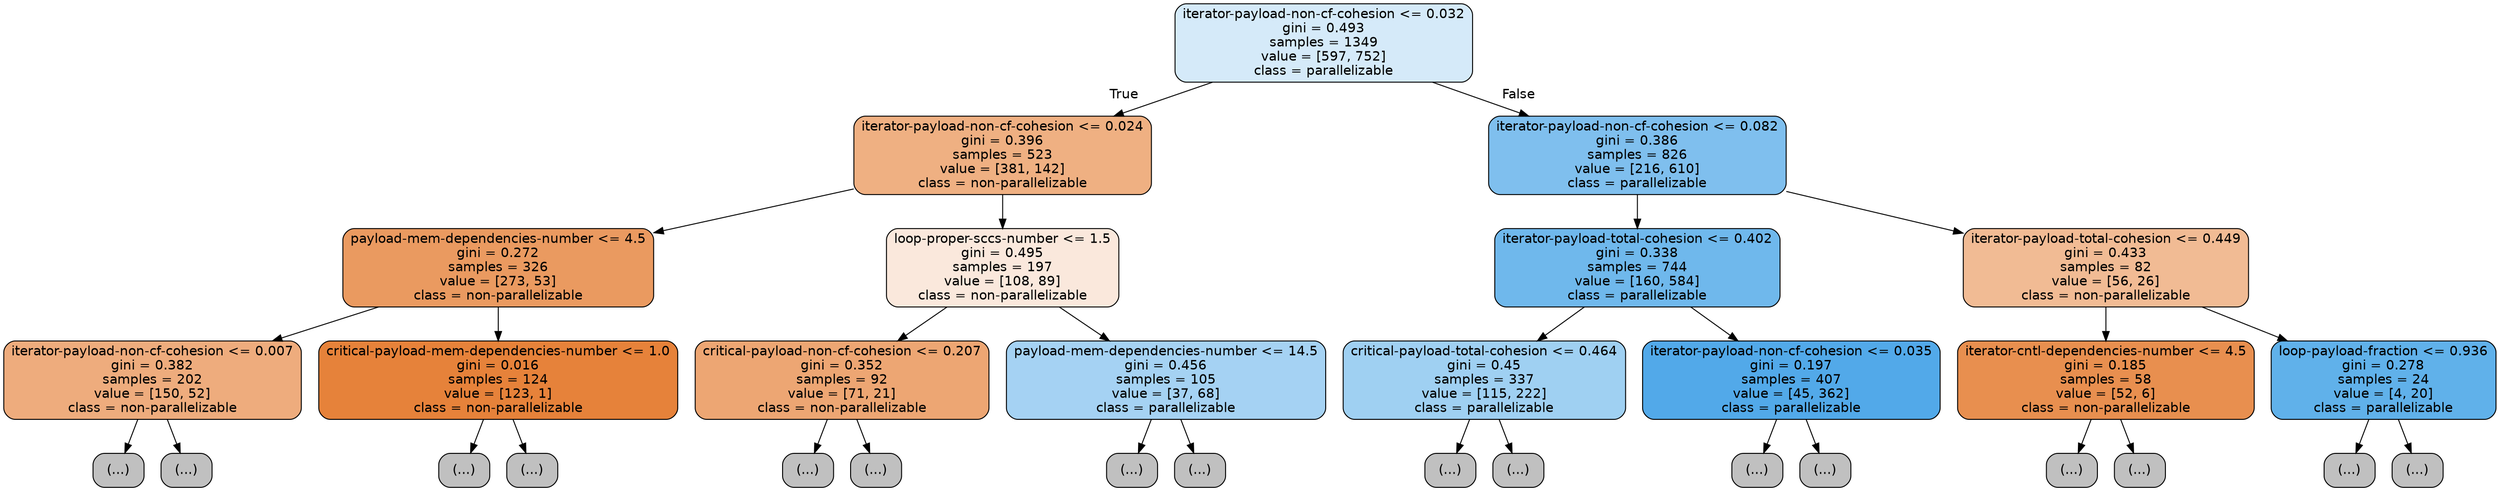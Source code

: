 digraph Tree {
node [shape=box, style="filled, rounded", color="black", fontname=helvetica] ;
edge [fontname=helvetica] ;
0 [label="iterator-payload-non-cf-cohesion <= 0.032\ngini = 0.493\nsamples = 1349\nvalue = [597, 752]\nclass = parallelizable", fillcolor="#399de535"] ;
1 [label="iterator-payload-non-cf-cohesion <= 0.024\ngini = 0.396\nsamples = 523\nvalue = [381, 142]\nclass = non-parallelizable", fillcolor="#e58139a0"] ;
0 -> 1 [labeldistance=2.5, labelangle=45, headlabel="True"] ;
2 [label="payload-mem-dependencies-number <= 4.5\ngini = 0.272\nsamples = 326\nvalue = [273, 53]\nclass = non-parallelizable", fillcolor="#e58139cd"] ;
1 -> 2 ;
3 [label="iterator-payload-non-cf-cohesion <= 0.007\ngini = 0.382\nsamples = 202\nvalue = [150, 52]\nclass = non-parallelizable", fillcolor="#e58139a7"] ;
2 -> 3 ;
4 [label="(...)", fillcolor="#C0C0C0"] ;
3 -> 4 ;
21 [label="(...)", fillcolor="#C0C0C0"] ;
3 -> 21 ;
62 [label="critical-payload-mem-dependencies-number <= 1.0\ngini = 0.016\nsamples = 124\nvalue = [123, 1]\nclass = non-parallelizable", fillcolor="#e58139fd"] ;
2 -> 62 ;
63 [label="(...)", fillcolor="#C0C0C0"] ;
62 -> 63 ;
68 [label="(...)", fillcolor="#C0C0C0"] ;
62 -> 68 ;
69 [label="loop-proper-sccs-number <= 1.5\ngini = 0.495\nsamples = 197\nvalue = [108, 89]\nclass = non-parallelizable", fillcolor="#e581392d"] ;
1 -> 69 ;
70 [label="critical-payload-non-cf-cohesion <= 0.207\ngini = 0.352\nsamples = 92\nvalue = [71, 21]\nclass = non-parallelizable", fillcolor="#e58139b4"] ;
69 -> 70 ;
71 [label="(...)", fillcolor="#C0C0C0"] ;
70 -> 71 ;
92 [label="(...)", fillcolor="#C0C0C0"] ;
70 -> 92 ;
95 [label="payload-mem-dependencies-number <= 14.5\ngini = 0.456\nsamples = 105\nvalue = [37, 68]\nclass = parallelizable", fillcolor="#399de574"] ;
69 -> 95 ;
96 [label="(...)", fillcolor="#C0C0C0"] ;
95 -> 96 ;
119 [label="(...)", fillcolor="#C0C0C0"] ;
95 -> 119 ;
120 [label="iterator-payload-non-cf-cohesion <= 0.082\ngini = 0.386\nsamples = 826\nvalue = [216, 610]\nclass = parallelizable", fillcolor="#399de5a5"] ;
0 -> 120 [labeldistance=2.5, labelangle=-45, headlabel="False"] ;
121 [label="iterator-payload-total-cohesion <= 0.402\ngini = 0.338\nsamples = 744\nvalue = [160, 584]\nclass = parallelizable", fillcolor="#399de5b9"] ;
120 -> 121 ;
122 [label="critical-payload-total-cohesion <= 0.464\ngini = 0.45\nsamples = 337\nvalue = [115, 222]\nclass = parallelizable", fillcolor="#399de57b"] ;
121 -> 122 ;
123 [label="(...)", fillcolor="#C0C0C0"] ;
122 -> 123 ;
202 [label="(...)", fillcolor="#C0C0C0"] ;
122 -> 202 ;
219 [label="iterator-payload-non-cf-cohesion <= 0.035\ngini = 0.197\nsamples = 407\nvalue = [45, 362]\nclass = parallelizable", fillcolor="#399de5df"] ;
121 -> 219 ;
220 [label="(...)", fillcolor="#C0C0C0"] ;
219 -> 220 ;
229 [label="(...)", fillcolor="#C0C0C0"] ;
219 -> 229 ;
286 [label="iterator-payload-total-cohesion <= 0.449\ngini = 0.433\nsamples = 82\nvalue = [56, 26]\nclass = non-parallelizable", fillcolor="#e5813989"] ;
120 -> 286 ;
287 [label="iterator-cntl-dependencies-number <= 4.5\ngini = 0.185\nsamples = 58\nvalue = [52, 6]\nclass = non-parallelizable", fillcolor="#e58139e2"] ;
286 -> 287 ;
288 [label="(...)", fillcolor="#C0C0C0"] ;
287 -> 288 ;
289 [label="(...)", fillcolor="#C0C0C0"] ;
287 -> 289 ;
296 [label="loop-payload-fraction <= 0.936\ngini = 0.278\nsamples = 24\nvalue = [4, 20]\nclass = parallelizable", fillcolor="#399de5cc"] ;
286 -> 296 ;
297 [label="(...)", fillcolor="#C0C0C0"] ;
296 -> 297 ;
304 [label="(...)", fillcolor="#C0C0C0"] ;
296 -> 304 ;
}